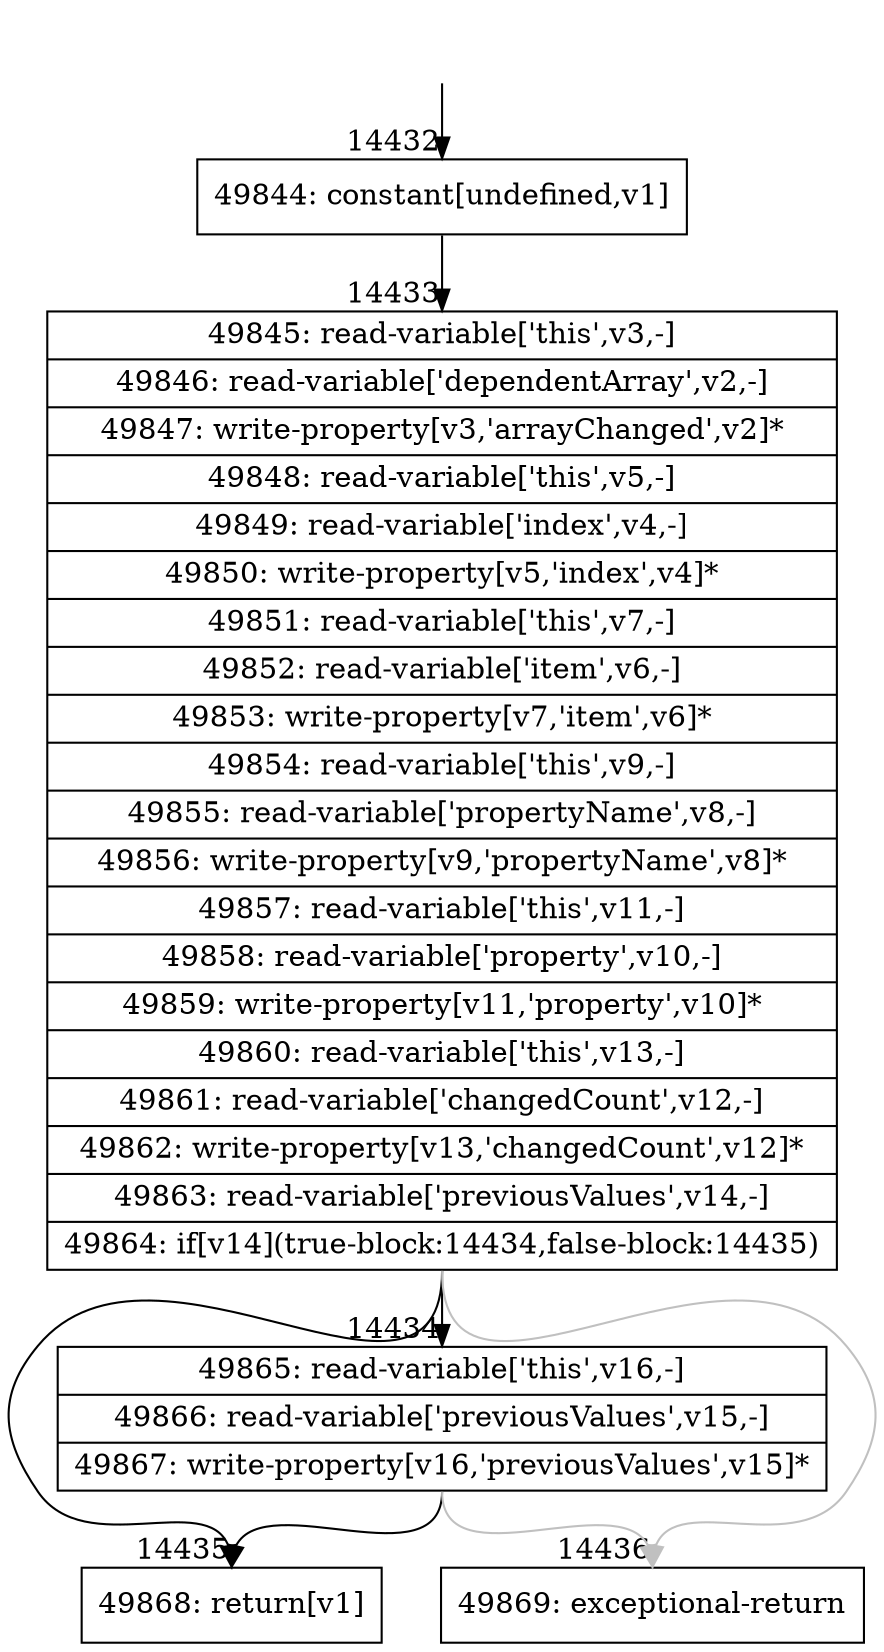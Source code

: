 digraph {
rankdir="TD"
BB_entry1203[shape=none,label=""];
BB_entry1203 -> BB14432 [tailport=s, headport=n, headlabel="    14432"]
BB14432 [shape=record label="{49844: constant[undefined,v1]}" ] 
BB14432 -> BB14433 [tailport=s, headport=n, headlabel="      14433"]
BB14433 [shape=record label="{49845: read-variable['this',v3,-]|49846: read-variable['dependentArray',v2,-]|49847: write-property[v3,'arrayChanged',v2]*|49848: read-variable['this',v5,-]|49849: read-variable['index',v4,-]|49850: write-property[v5,'index',v4]*|49851: read-variable['this',v7,-]|49852: read-variable['item',v6,-]|49853: write-property[v7,'item',v6]*|49854: read-variable['this',v9,-]|49855: read-variable['propertyName',v8,-]|49856: write-property[v9,'propertyName',v8]*|49857: read-variable['this',v11,-]|49858: read-variable['property',v10,-]|49859: write-property[v11,'property',v10]*|49860: read-variable['this',v13,-]|49861: read-variable['changedCount',v12,-]|49862: write-property[v13,'changedCount',v12]*|49863: read-variable['previousValues',v14,-]|49864: if[v14](true-block:14434,false-block:14435)}" ] 
BB14433 -> BB14434 [tailport=s, headport=n, headlabel="      14434"]
BB14433 -> BB14435 [tailport=s, headport=n, headlabel="      14435"]
BB14433 -> BB14436 [tailport=s, headport=n, color=gray, headlabel="      14436"]
BB14434 [shape=record label="{49865: read-variable['this',v16,-]|49866: read-variable['previousValues',v15,-]|49867: write-property[v16,'previousValues',v15]*}" ] 
BB14434 -> BB14435 [tailport=s, headport=n]
BB14434 -> BB14436 [tailport=s, headport=n, color=gray]
BB14435 [shape=record label="{49868: return[v1]}" ] 
BB14436 [shape=record label="{49869: exceptional-return}" ] 
//#$~ 26554
}
